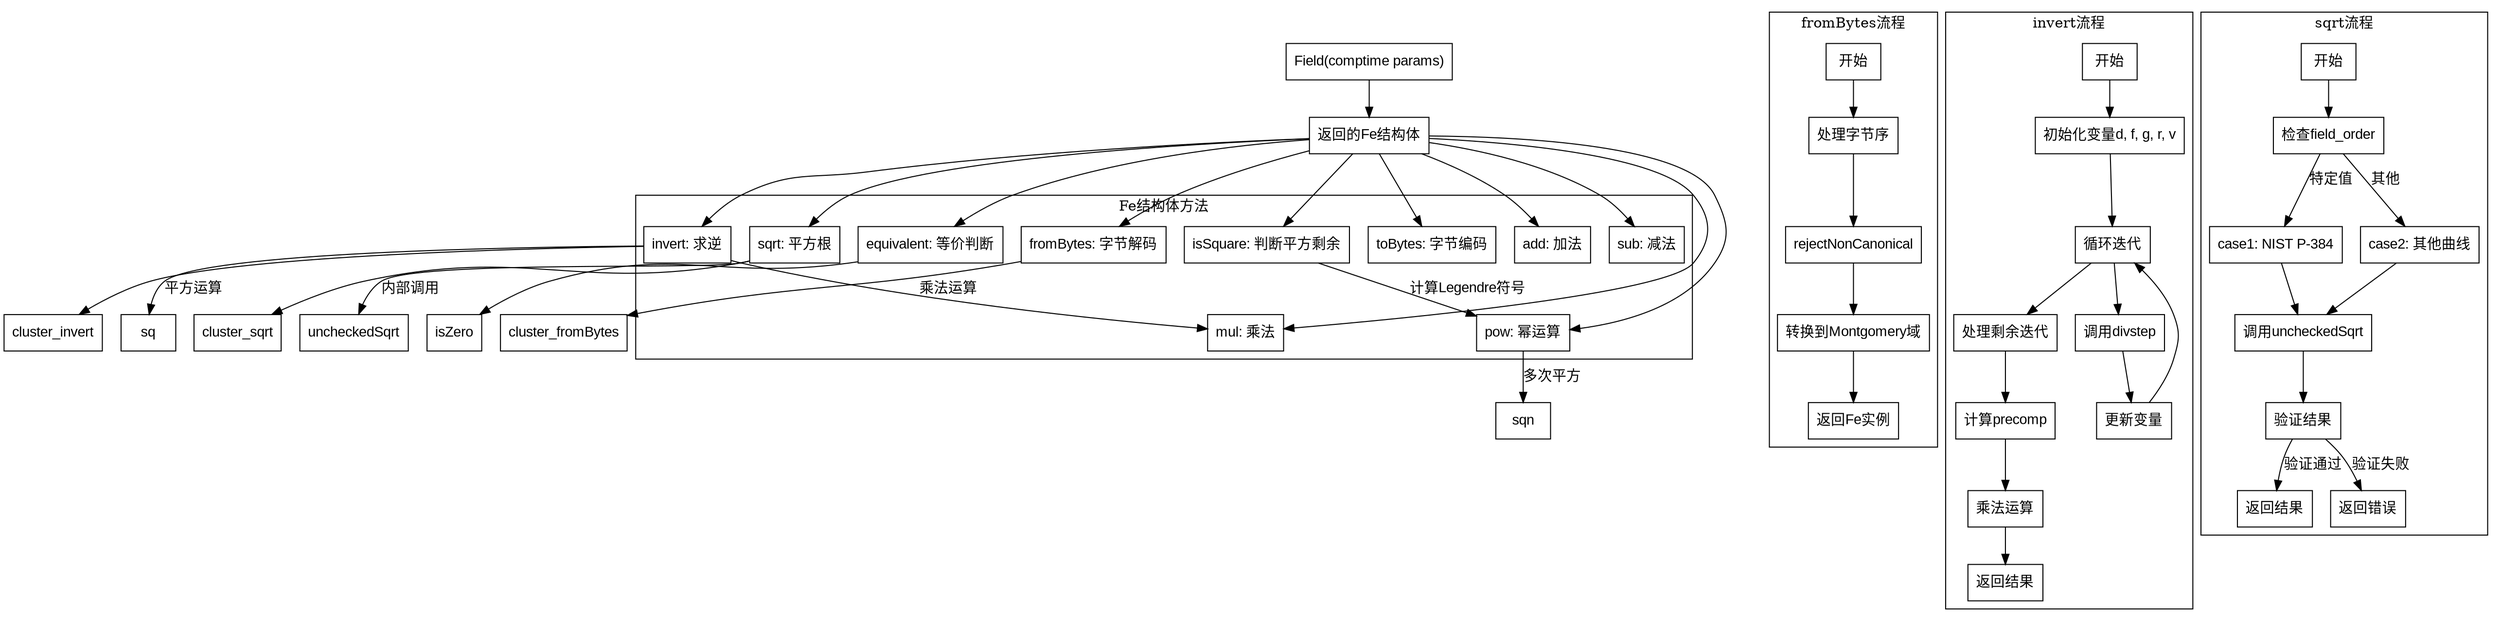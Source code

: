 
digraph FieldFunction {
    node [shape=rectangle, fontname="Arial"];
    edge [fontname="Arial"];

    // 主要结构节点
    FieldFunction [label="Field(comptime params)"];
    FeStruct [label="返回的Fe结构体"];
    FieldFunction -> FeStruct;

    // Fe结构体的主要方法
    subgraph cluster_fe_methods {
        label="Fe结构体方法";
        fromBytes [label="fromBytes: 字节解码"];
        toBytes [label="toBytes: 字节编码"];
        add [label="add: 加法"];
        sub [label="sub: 减法"];
        mul [label="mul: 乘法"];
        invert [label="invert: 求逆"];
        sqrt [label="sqrt: 平方根"];
        isSquare [label="isSquare: 判断平方剩余"];
        pow [label="pow: 幂运算"];
        equivalent [label="equivalent: 等价判断"];
    }
    FeStruct -> {fromBytes toBytes add sub mul invert sqrt isSquare pow equivalent};

    // fromBytes详细流程
    subgraph cluster_fromBytes {
        label="fromBytes流程";
        fb_start [label="开始"];
        fb_endian [label="处理字节序"];
        fb_reject [label="rejectNonCanonical"];
        fb_convert [label="转换到Montgomery域"];
        fb_return [label="返回Fe实例"];
        fb_start -> fb_endian -> fb_reject -> fb_convert -> fb_return;
    }
    fromBytes -> cluster_fromBytes [lhead=cluster_fromBytes];

    // invert方法详细流程
    subgraph cluster_invert {
        label="invert流程";
        inv_start [label="开始"];
        inv_init [label="初始化变量d, f, g, r, v"];
        inv_loop [label="循环迭代"];
        inv_divstep [label="调用divstep"];
        inv_update [label="更新变量"];
        inv_cond [label="处理剩余迭代"];
        inv_precomp [label="计算precomp"];
        inv_mul [label="乘法运算"];
        inv_end [label="返回结果"];
        inv_start -> inv_init -> inv_loop;
        inv_loop -> inv_divstep -> inv_update -> inv_loop;
        inv_loop -> inv_cond -> inv_precomp -> inv_mul -> inv_end;
    }
    invert -> cluster_invert [lhead=cluster_invert];

    // sqrt方法条件分支
    subgraph cluster_sqrt {
        label="sqrt流程";
        sqrt_start [label="开始"];
        sqrt_check_order [label="检查field_order"];
        sqrt_case1 [label="case1: NIST P-384"];
        sqrt_case2 [label="case2: 其他曲线"];
        sqrt_unchecked [label="调用uncheckedSqrt"];
        sqrt_verify [label="验证结果"];
        sqrt_error [label="返回错误"];
        sqrt_end [label="返回结果"];
        sqrt_start -> sqrt_check_order;
        sqrt_check_order -> sqrt_case1 [label="特定值"];
        sqrt_check_order -> sqrt_case2 [label="其他"];
        sqrt_case1 -> sqrt_unchecked;
        sqrt_case2 -> sqrt_unchecked;
        sqrt_unchecked -> sqrt_verify;
        sqrt_verify -> sqrt_end [label="验证通过"];
        sqrt_verify -> sqrt_error [label="验证失败"];
    }
    sqrt -> cluster_sqrt [lhead=cluster_sqrt];

    // 关键依赖关系
    equivalent -> isZero;
    pow -> sqn [label="多次平方"];
    isSquare -> pow [label="计算Legendre符号"];
    sqrt -> uncheckedSqrt [label="内部调用"];
    invert -> mul [label="乘法运算"];
    invert -> sq [label="平方运算"];
}
